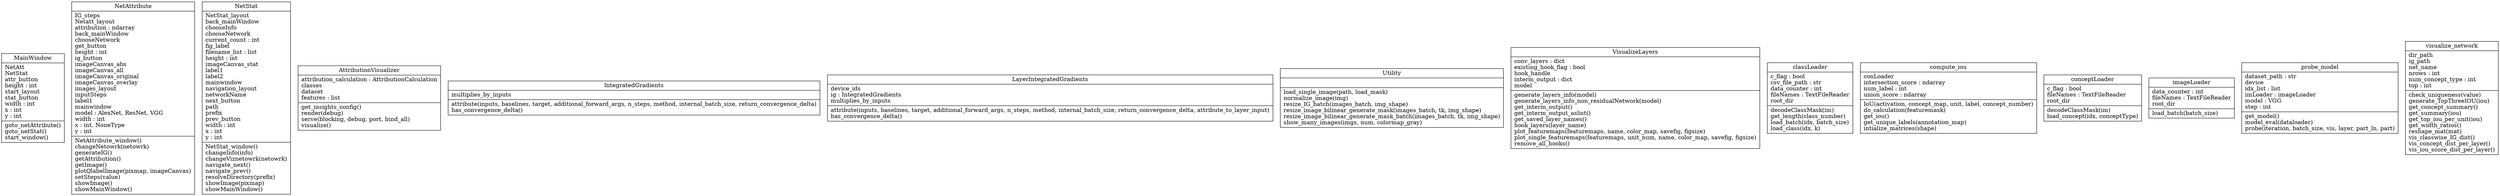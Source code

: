 digraph "classes" {
charset="utf-8"
rankdir=BT
"0" [label="{MainWindow|NetAtt\lNetStat\lattr_button\lheight : int\lstart_layout\lstat_button\lwidth : int\lx : int\ly : int\l|goto_netAttribute()\lgoto_netStat()\lstart_window()\l}", shape="record"];
"1" [label="{NetAttribute|IG_steps\lNetatt_layout\lattribution : ndarray\lback_mainWindow\lchooseNetwork\lget_button\lheight : int\lig_button\limageCanvas_abs\limageCanvas_all\limageCanvas_original\limageCanvas_overlay\limages_layout\linputSteps\llabel1\lmainwindow\lmodel : AlexNet, ResNet, VGG\lwidth : int\lx : int, NoneType\ly : int\l|NetAttribute_window()\lchangeNetowrk(netowrk)\lgenerateIG()\lgetAttribution()\lgetImage()\lplotQlabelImage(pixmap, imageCanvas)\lsetSteps(value)\lshowImage()\lshowMainWindow()\l}", shape="record"];
"2" [label="{NetStat|NetStat_layout\lback_mainWindow\lchooseInfo\lchooseNetwork\lcurrent_count : int\lfig_label\lfilename_list : list\lheight : int\limageCanvas_stat\llabel1\llabel2\lmainwindow\lnavigation_layout\lnetworkName\lnext_button\lpath\lprefix\lprev_button\lwidth : int\lx : int\ly : int\l|NetStat_window()\lchangeInfo(info)\lchangeViznetowrk(netowrk)\lnavigate_next()\lnavigate_prev()\lresolveDirectory(prefix)\lshowImage(pixmap)\lshowMainWindow()\l}", shape="record"];
"4" [label="{AttributionVisualizer|attribution_calculation : AttributionCalculation\lclasses\ldataset\lfeatures : list\l|get_insights_config()\lrender(debug)\lserve(blocking, debug, port, bind_all)\lvisualize()\l}", shape="record"];
"33" [label="{IntegratedGradients|multiplies_by_inputs\l|attribute(inputs, baselines, target, additional_forward_args, n_steps, method, internal_batch_size, return_convergence_delta)\lhas_convergence_delta()\l}", shape="record"];
"49" [label="{LayerIntegratedGradients|device_ids\lig : IntegratedGradients\lmultiplies_by_inputs\l|attribute(inputs, baselines, target, additional_forward_args, n_steps, method, internal_batch_size, return_convergence_delta, attribute_to_layer_input)\lhas_convergence_delta()\l}", shape="record"];
"103" [label="{Utility|\l|load_single_image(path, load_mask)\lnormalize_image(img)\lresize_IG_batch(images_batch, img_shape)\lresize_image_bilinear_generate_mask(images_batch, tk, img_shape)\lresize_image_bilinear_generate_mask_batch(images_batch, tk, img_shape)\lshow_many_images(imgs, num, colormap_gray)\l}", shape="record"];
"106" [label="{VisualizeLayers|conv_layers : dict\lexisting_hook_flag : bool\lhook_handle\linterm_output : dict\lmodel\l|generate_layers_info(model)\lgenerate_layers_info_non_residualNetwork(model)\lget_interm_output()\lget_interm_output_aslist()\lget_saved_layer_names()\lhook_layers(layer_name)\lplot_featuremaps(featuremaps, name, color_map, savefig, figsize)\lplot_single_featuremaps(featuremaps, unit_num, name, color_map, savefig, figsize)\lremove_all_hooks()\l}", shape="record"];
"108" [label="{classLoader|c_flag : bool\lcsv_file_path : str\ldata_counter : int\lfileNames : TextFileReader\lroot_dir\l|decodeClassMask(im)\lget_length(class_number)\lload_batch(idx, batch_size)\lload_class(idx, k)\l}", shape="record"];
"109" [label="{compute_iou|conLoader\lintersection_score : ndarray\lnum_label : int\lunion_score : ndarray\l|IoU(activation, concept_map, unit, label, concept_number)\ldo_calculation(featuremask)\lget_iou()\lget_unique_labels(annotation_map)\lintialize_matrices(shape)\l}", shape="record"];
"110" [label="{conceptLoader|c_flag : bool\lfileNames : TextFileReader\lroot_dir\l|decodeClassMask(im)\lload_concept(idx, conceptType)\l}", shape="record"];
"111" [label="{imageLoader|data_counter : int\lfileNames : TextFileReader\lroot_dir\l|load_batch(batch_size)\l}", shape="record"];
"112" [label="{probe_model|dataset_path : str\ldevice\lidx_list : list\limLoader : imageLoader\lmodel : VGG\lstep : int\l|get_model()\lmodel_eval(dataloader)\lprobe(iteration, batch_size, vis, layer, part_ln, part)\l}", shape="record"];
"113" [label="{visualize_network|dir_path\lig_path\lnet_name\lnrows : int\lnum_concept_type : int\ltop : int\l|check_uniqueness(value)\lgenerate_TopThreeIOU(iou)\lget_concept_summary()\lget_summary(iou)\lget_top_iou_per_unit(iou)\lget_width_ratios()\lreshape_mat(mat)\lvis_classwise_IG_dist()\lvis_concept_dist_per_layer()\lvis_iou_score_dist_per_layer()\l}", shape="record"];

}
